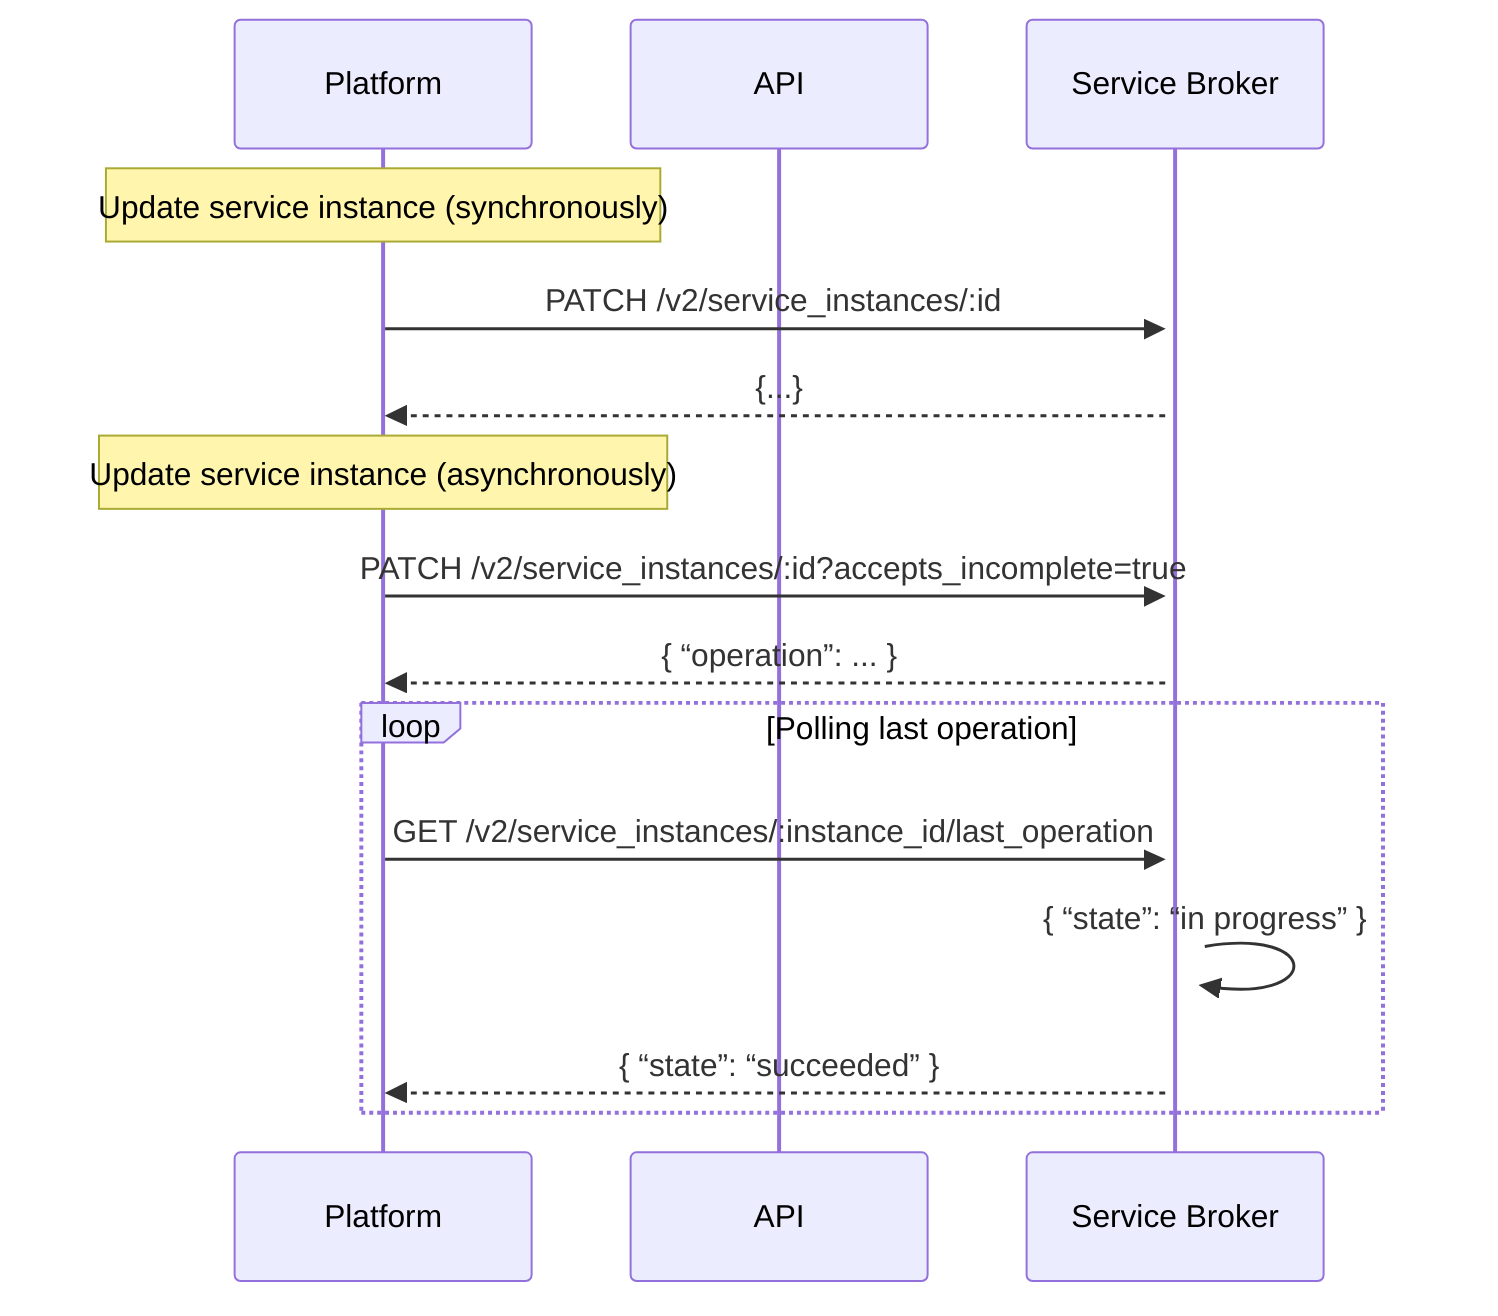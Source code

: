 %% Sequence Diagram for Updating a service instance

sequenceDiagram
  participant Platform
  participant API  
  participant Service Broker

note over Platform: Update service instance (synchronously)

Platform ->>+ Service Broker: PATCH /v2/service_instances/:id
Service Broker -->> Platform:{...}

note over Platform: Update service instance (asynchronously)

Platform ->>+ Service Broker: PATCH /v2/service_instances/:id?accepts_incomplete=true

Service Broker -->> Platform:{ “operation”: ... } 

loop Polling last operation

Platform ->>+ Service Broker: GET /v2/service_instances/:instance_id/last_operation
Service Broker ->>+ Service Broker:{ “state”: “in progress” }
Service Broker -->> Platform:{ “state”: “succeeded” }

end